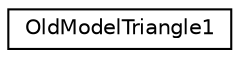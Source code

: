 digraph G
{
  edge [fontname="Helvetica",fontsize="10",labelfontname="Helvetica",labelfontsize="10"];
  node [fontname="Helvetica",fontsize="10",shape=record];
  rankdir="LR";
  Node1 [label="OldModelTriangle1",height=0.2,width=0.4,color="black", fillcolor="white", style="filled",URL="$struct_old_model_triangle1.html"];
}

